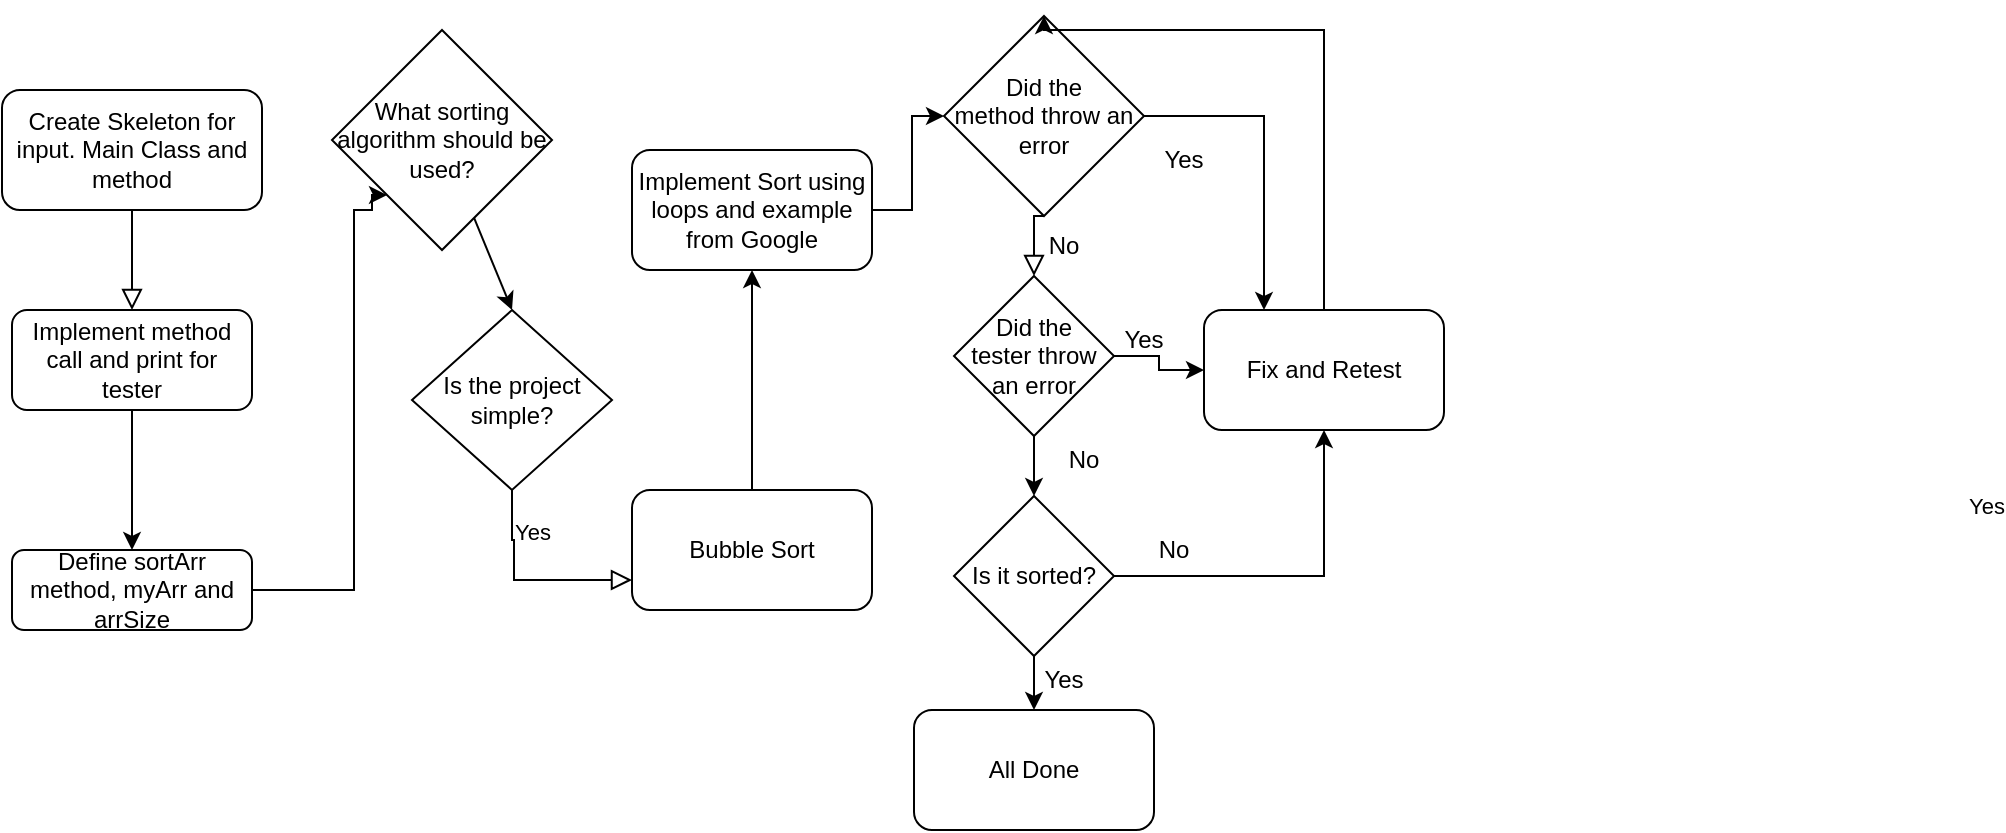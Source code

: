 <mxfile version="23.1.1" type="device">
  <diagram id="C5RBs43oDa-KdzZeNtuy" name="Page-1">
    <mxGraphModel dx="1050" dy="557" grid="1" gridSize="10" guides="1" tooltips="1" connect="1" arrows="1" fold="1" page="1" pageScale="1" pageWidth="827" pageHeight="1169" math="0" shadow="0">
      <root>
        <mxCell id="WIyWlLk6GJQsqaUBKTNV-0" />
        <mxCell id="WIyWlLk6GJQsqaUBKTNV-1" parent="WIyWlLk6GJQsqaUBKTNV-0" />
        <mxCell id="WIyWlLk6GJQsqaUBKTNV-2" value="" style="rounded=0;html=1;jettySize=auto;orthogonalLoop=1;fontSize=11;endArrow=block;endFill=0;endSize=8;strokeWidth=1;shadow=0;labelBackgroundColor=none;edgeStyle=orthogonalEdgeStyle;" parent="WIyWlLk6GJQsqaUBKTNV-1" source="WIyWlLk6GJQsqaUBKTNV-3" edge="1">
          <mxGeometry relative="1" as="geometry">
            <mxPoint x="144" y="170" as="targetPoint" />
          </mxGeometry>
        </mxCell>
        <mxCell id="WIyWlLk6GJQsqaUBKTNV-3" value="Create Skeleton for input. Main Class and method" style="rounded=1;whiteSpace=wrap;html=1;fontSize=12;glass=0;strokeWidth=1;shadow=0;" parent="WIyWlLk6GJQsqaUBKTNV-1" vertex="1">
          <mxGeometry x="79" y="60" width="130" height="60" as="geometry" />
        </mxCell>
        <mxCell id="4Ep3CnUJhhiaBOsG1Qel-41" style="edgeStyle=orthogonalEdgeStyle;rounded=0;orthogonalLoop=1;jettySize=auto;html=1;entryX=0.5;entryY=0;entryDx=0;entryDy=0;" edge="1" parent="WIyWlLk6GJQsqaUBKTNV-1" source="WIyWlLk6GJQsqaUBKTNV-7" target="WIyWlLk6GJQsqaUBKTNV-11">
          <mxGeometry relative="1" as="geometry" />
        </mxCell>
        <mxCell id="WIyWlLk6GJQsqaUBKTNV-7" value="Implement method call and print for tester" style="rounded=1;whiteSpace=wrap;html=1;fontSize=12;glass=0;strokeWidth=1;shadow=0;" parent="WIyWlLk6GJQsqaUBKTNV-1" vertex="1">
          <mxGeometry x="84" y="170" width="120" height="50" as="geometry" />
        </mxCell>
        <mxCell id="XAZvE6oF7h6Hk18E7Ucl-1" style="edgeStyle=orthogonalEdgeStyle;rounded=0;orthogonalLoop=1;jettySize=auto;html=1;exitX=1;exitY=0.5;exitDx=0;exitDy=0;entryX=0;entryY=1;entryDx=0;entryDy=0;" parent="WIyWlLk6GJQsqaUBKTNV-1" source="WIyWlLk6GJQsqaUBKTNV-11" target="XAZvE6oF7h6Hk18E7Ucl-3" edge="1">
          <mxGeometry relative="1" as="geometry">
            <mxPoint x="254" y="120" as="targetPoint" />
            <Array as="points">
              <mxPoint x="255" y="310" />
              <mxPoint x="255" y="120" />
              <mxPoint x="264" y="120" />
            </Array>
          </mxGeometry>
        </mxCell>
        <mxCell id="WIyWlLk6GJQsqaUBKTNV-11" value="Define sortArr method, myArr and arrSize" style="rounded=1;whiteSpace=wrap;html=1;fontSize=12;glass=0;strokeWidth=1;shadow=0;" parent="WIyWlLk6GJQsqaUBKTNV-1" vertex="1">
          <mxGeometry x="84" y="290" width="120" height="40" as="geometry" />
        </mxCell>
        <mxCell id="XAZvE6oF7h6Hk18E7Ucl-3" value="What sorting algorithm should be used?" style="rhombus;whiteSpace=wrap;html=1;" parent="WIyWlLk6GJQsqaUBKTNV-1" vertex="1">
          <mxGeometry x="244" y="30" width="110" height="110" as="geometry" />
        </mxCell>
        <mxCell id="4Ep3CnUJhhiaBOsG1Qel-2" value="" style="endArrow=classic;html=1;rounded=0;entryX=0.5;entryY=0;entryDx=0;entryDy=0;" edge="1" parent="WIyWlLk6GJQsqaUBKTNV-1" source="XAZvE6oF7h6Hk18E7Ucl-3" target="4Ep3CnUJhhiaBOsG1Qel-3">
          <mxGeometry width="50" height="50" relative="1" as="geometry">
            <mxPoint x="299" y="190" as="sourcePoint" />
            <mxPoint x="324" y="180" as="targetPoint" />
          </mxGeometry>
        </mxCell>
        <mxCell id="4Ep3CnUJhhiaBOsG1Qel-3" value="Is the project&lt;br&gt;simple?" style="rhombus;whiteSpace=wrap;html=1;" vertex="1" parent="WIyWlLk6GJQsqaUBKTNV-1">
          <mxGeometry x="284" y="170" width="100" height="90" as="geometry" />
        </mxCell>
        <mxCell id="4Ep3CnUJhhiaBOsG1Qel-6" value="Yes" style="rounded=0;html=1;jettySize=auto;orthogonalLoop=1;fontSize=11;endArrow=block;endFill=0;endSize=8;strokeWidth=1;shadow=0;labelBackgroundColor=none;edgeStyle=orthogonalEdgeStyle;exitX=0.5;exitY=1;exitDx=0;exitDy=0;entryX=0;entryY=0.75;entryDx=0;entryDy=0;" edge="1" parent="WIyWlLk6GJQsqaUBKTNV-1" source="4Ep3CnUJhhiaBOsG1Qel-3" target="4Ep3CnUJhhiaBOsG1Qel-10">
          <mxGeometry x="-0.604" y="10" relative="1" as="geometry">
            <mxPoint as="offset" />
            <mxPoint x="154" y="230" as="sourcePoint" />
            <mxPoint x="394" y="310" as="targetPoint" />
            <Array as="points">
              <mxPoint x="334" y="285" />
              <mxPoint x="335" y="285" />
              <mxPoint x="335" y="305" />
            </Array>
          </mxGeometry>
        </mxCell>
        <mxCell id="4Ep3CnUJhhiaBOsG1Qel-11" style="edgeStyle=orthogonalEdgeStyle;rounded=0;orthogonalLoop=1;jettySize=auto;html=1;entryX=0.5;entryY=1;entryDx=0;entryDy=0;" edge="1" parent="WIyWlLk6GJQsqaUBKTNV-1" source="4Ep3CnUJhhiaBOsG1Qel-10" target="4Ep3CnUJhhiaBOsG1Qel-12">
          <mxGeometry relative="1" as="geometry">
            <mxPoint x="414" y="120" as="targetPoint" />
            <Array as="points">
              <mxPoint x="454" y="180" />
              <mxPoint x="454" y="180" />
            </Array>
          </mxGeometry>
        </mxCell>
        <mxCell id="4Ep3CnUJhhiaBOsG1Qel-10" value="Bubble Sort" style="rounded=1;whiteSpace=wrap;html=1;" vertex="1" parent="WIyWlLk6GJQsqaUBKTNV-1">
          <mxGeometry x="394" y="260" width="120" height="60" as="geometry" />
        </mxCell>
        <mxCell id="4Ep3CnUJhhiaBOsG1Qel-16" value="" style="edgeStyle=orthogonalEdgeStyle;rounded=0;orthogonalLoop=1;jettySize=auto;html=1;entryX=0;entryY=0.5;entryDx=0;entryDy=0;" edge="1" parent="WIyWlLk6GJQsqaUBKTNV-1" source="4Ep3CnUJhhiaBOsG1Qel-12" target="4Ep3CnUJhhiaBOsG1Qel-18">
          <mxGeometry relative="1" as="geometry">
            <mxPoint x="554" y="120" as="targetPoint" />
          </mxGeometry>
        </mxCell>
        <mxCell id="4Ep3CnUJhhiaBOsG1Qel-12" value="Implement Sort using loops and example from Google" style="rounded=1;whiteSpace=wrap;html=1;" vertex="1" parent="WIyWlLk6GJQsqaUBKTNV-1">
          <mxGeometry x="394" y="90" width="120" height="60" as="geometry" />
        </mxCell>
        <mxCell id="4Ep3CnUJhhiaBOsG1Qel-34" style="edgeStyle=orthogonalEdgeStyle;rounded=0;orthogonalLoop=1;jettySize=auto;html=1;entryX=0.25;entryY=0;entryDx=0;entryDy=0;" edge="1" parent="WIyWlLk6GJQsqaUBKTNV-1" source="4Ep3CnUJhhiaBOsG1Qel-18" target="4Ep3CnUJhhiaBOsG1Qel-32">
          <mxGeometry relative="1" as="geometry" />
        </mxCell>
        <mxCell id="4Ep3CnUJhhiaBOsG1Qel-18" value="Did the &lt;br&gt;method throw an error" style="rhombus;whiteSpace=wrap;html=1;" vertex="1" parent="WIyWlLk6GJQsqaUBKTNV-1">
          <mxGeometry x="550" y="23" width="100" height="100" as="geometry" />
        </mxCell>
        <mxCell id="4Ep3CnUJhhiaBOsG1Qel-20" value="Yes" style="rounded=0;html=1;jettySize=auto;orthogonalLoop=1;fontSize=11;endArrow=block;endFill=0;endSize=8;strokeWidth=1;shadow=0;labelBackgroundColor=none;edgeStyle=orthogonalEdgeStyle;exitX=0.5;exitY=1;exitDx=0;exitDy=0;entryX=0.25;entryY=1;entryDx=0;entryDy=0;" edge="1" parent="WIyWlLk6GJQsqaUBKTNV-1" source="4Ep3CnUJhhiaBOsG1Qel-18" target="4Ep3CnUJhhiaBOsG1Qel-21">
          <mxGeometry x="1" y="260" relative="1" as="geometry">
            <mxPoint x="216" y="115" as="offset" />
            <mxPoint x="344" y="223" as="sourcePoint" />
            <mxPoint x="595" y="173" as="targetPoint" />
            <Array as="points" />
          </mxGeometry>
        </mxCell>
        <mxCell id="4Ep3CnUJhhiaBOsG1Qel-21" value="No" style="text;html=1;strokeColor=none;fillColor=none;align=center;verticalAlign=middle;whiteSpace=wrap;rounded=0;" vertex="1" parent="WIyWlLk6GJQsqaUBKTNV-1">
          <mxGeometry x="580" y="123" width="60" height="30" as="geometry" />
        </mxCell>
        <mxCell id="4Ep3CnUJhhiaBOsG1Qel-24" style="edgeStyle=orthogonalEdgeStyle;rounded=0;orthogonalLoop=1;jettySize=auto;html=1;" edge="1" parent="WIyWlLk6GJQsqaUBKTNV-1" source="4Ep3CnUJhhiaBOsG1Qel-22">
          <mxGeometry relative="1" as="geometry">
            <mxPoint x="595" y="263" as="targetPoint" />
          </mxGeometry>
        </mxCell>
        <mxCell id="4Ep3CnUJhhiaBOsG1Qel-33" style="edgeStyle=orthogonalEdgeStyle;rounded=0;orthogonalLoop=1;jettySize=auto;html=1;exitX=1;exitY=0.5;exitDx=0;exitDy=0;entryX=0;entryY=0.5;entryDx=0;entryDy=0;" edge="1" parent="WIyWlLk6GJQsqaUBKTNV-1" source="4Ep3CnUJhhiaBOsG1Qel-22" target="4Ep3CnUJhhiaBOsG1Qel-32">
          <mxGeometry relative="1" as="geometry" />
        </mxCell>
        <mxCell id="4Ep3CnUJhhiaBOsG1Qel-22" value="Did the &lt;br&gt;tester throw an error" style="rhombus;whiteSpace=wrap;html=1;" vertex="1" parent="WIyWlLk6GJQsqaUBKTNV-1">
          <mxGeometry x="555" y="153" width="80" height="80" as="geometry" />
        </mxCell>
        <mxCell id="4Ep3CnUJhhiaBOsG1Qel-27" style="edgeStyle=orthogonalEdgeStyle;rounded=0;orthogonalLoop=1;jettySize=auto;html=1;entryX=0.5;entryY=1;entryDx=0;entryDy=0;" edge="1" parent="WIyWlLk6GJQsqaUBKTNV-1" source="4Ep3CnUJhhiaBOsG1Qel-25" target="4Ep3CnUJhhiaBOsG1Qel-32">
          <mxGeometry relative="1" as="geometry">
            <mxPoint x="670" y="303" as="targetPoint" />
          </mxGeometry>
        </mxCell>
        <mxCell id="4Ep3CnUJhhiaBOsG1Qel-30" style="edgeStyle=orthogonalEdgeStyle;rounded=0;orthogonalLoop=1;jettySize=auto;html=1;exitX=0.5;exitY=1;exitDx=0;exitDy=0;" edge="1" parent="WIyWlLk6GJQsqaUBKTNV-1" source="4Ep3CnUJhhiaBOsG1Qel-25">
          <mxGeometry relative="1" as="geometry">
            <mxPoint x="595" y="370" as="targetPoint" />
          </mxGeometry>
        </mxCell>
        <mxCell id="4Ep3CnUJhhiaBOsG1Qel-25" value="Is it sorted?" style="rhombus;whiteSpace=wrap;html=1;" vertex="1" parent="WIyWlLk6GJQsqaUBKTNV-1">
          <mxGeometry x="555" y="263" width="80" height="80" as="geometry" />
        </mxCell>
        <mxCell id="4Ep3CnUJhhiaBOsG1Qel-26" value="No" style="text;html=1;strokeColor=none;fillColor=none;align=center;verticalAlign=middle;whiteSpace=wrap;rounded=0;" vertex="1" parent="WIyWlLk6GJQsqaUBKTNV-1">
          <mxGeometry x="590" y="230" width="60" height="30" as="geometry" />
        </mxCell>
        <mxCell id="4Ep3CnUJhhiaBOsG1Qel-28" value="Yes" style="text;html=1;strokeColor=none;fillColor=none;align=center;verticalAlign=middle;whiteSpace=wrap;rounded=0;" vertex="1" parent="WIyWlLk6GJQsqaUBKTNV-1">
          <mxGeometry x="580" y="340" width="60" height="30" as="geometry" />
        </mxCell>
        <mxCell id="4Ep3CnUJhhiaBOsG1Qel-31" value="All Done" style="rounded=1;whiteSpace=wrap;html=1;" vertex="1" parent="WIyWlLk6GJQsqaUBKTNV-1">
          <mxGeometry x="535" y="370" width="120" height="60" as="geometry" />
        </mxCell>
        <mxCell id="4Ep3CnUJhhiaBOsG1Qel-36" style="edgeStyle=orthogonalEdgeStyle;rounded=0;orthogonalLoop=1;jettySize=auto;html=1;exitX=0.5;exitY=0;exitDx=0;exitDy=0;entryX=0.5;entryY=0;entryDx=0;entryDy=0;" edge="1" parent="WIyWlLk6GJQsqaUBKTNV-1" source="4Ep3CnUJhhiaBOsG1Qel-32" target="4Ep3CnUJhhiaBOsG1Qel-18">
          <mxGeometry relative="1" as="geometry">
            <mxPoint x="700" y="40" as="targetPoint" />
            <Array as="points">
              <mxPoint x="740" y="30" />
              <mxPoint x="600" y="30" />
            </Array>
          </mxGeometry>
        </mxCell>
        <mxCell id="4Ep3CnUJhhiaBOsG1Qel-32" value="Fix and Retest" style="rounded=1;whiteSpace=wrap;html=1;" vertex="1" parent="WIyWlLk6GJQsqaUBKTNV-1">
          <mxGeometry x="680" y="170" width="120" height="60" as="geometry" />
        </mxCell>
        <mxCell id="4Ep3CnUJhhiaBOsG1Qel-37" value="Yes" style="text;html=1;strokeColor=none;fillColor=none;align=center;verticalAlign=middle;whiteSpace=wrap;rounded=0;" vertex="1" parent="WIyWlLk6GJQsqaUBKTNV-1">
          <mxGeometry x="640" y="80" width="60" height="30" as="geometry" />
        </mxCell>
        <mxCell id="4Ep3CnUJhhiaBOsG1Qel-39" value="Yes" style="text;html=1;strokeColor=none;fillColor=none;align=center;verticalAlign=middle;whiteSpace=wrap;rounded=0;" vertex="1" parent="WIyWlLk6GJQsqaUBKTNV-1">
          <mxGeometry x="620" y="170" width="60" height="30" as="geometry" />
        </mxCell>
        <mxCell id="4Ep3CnUJhhiaBOsG1Qel-40" value="No" style="text;html=1;strokeColor=none;fillColor=none;align=center;verticalAlign=middle;whiteSpace=wrap;rounded=0;" vertex="1" parent="WIyWlLk6GJQsqaUBKTNV-1">
          <mxGeometry x="635" y="275" width="60" height="30" as="geometry" />
        </mxCell>
      </root>
    </mxGraphModel>
  </diagram>
</mxfile>
